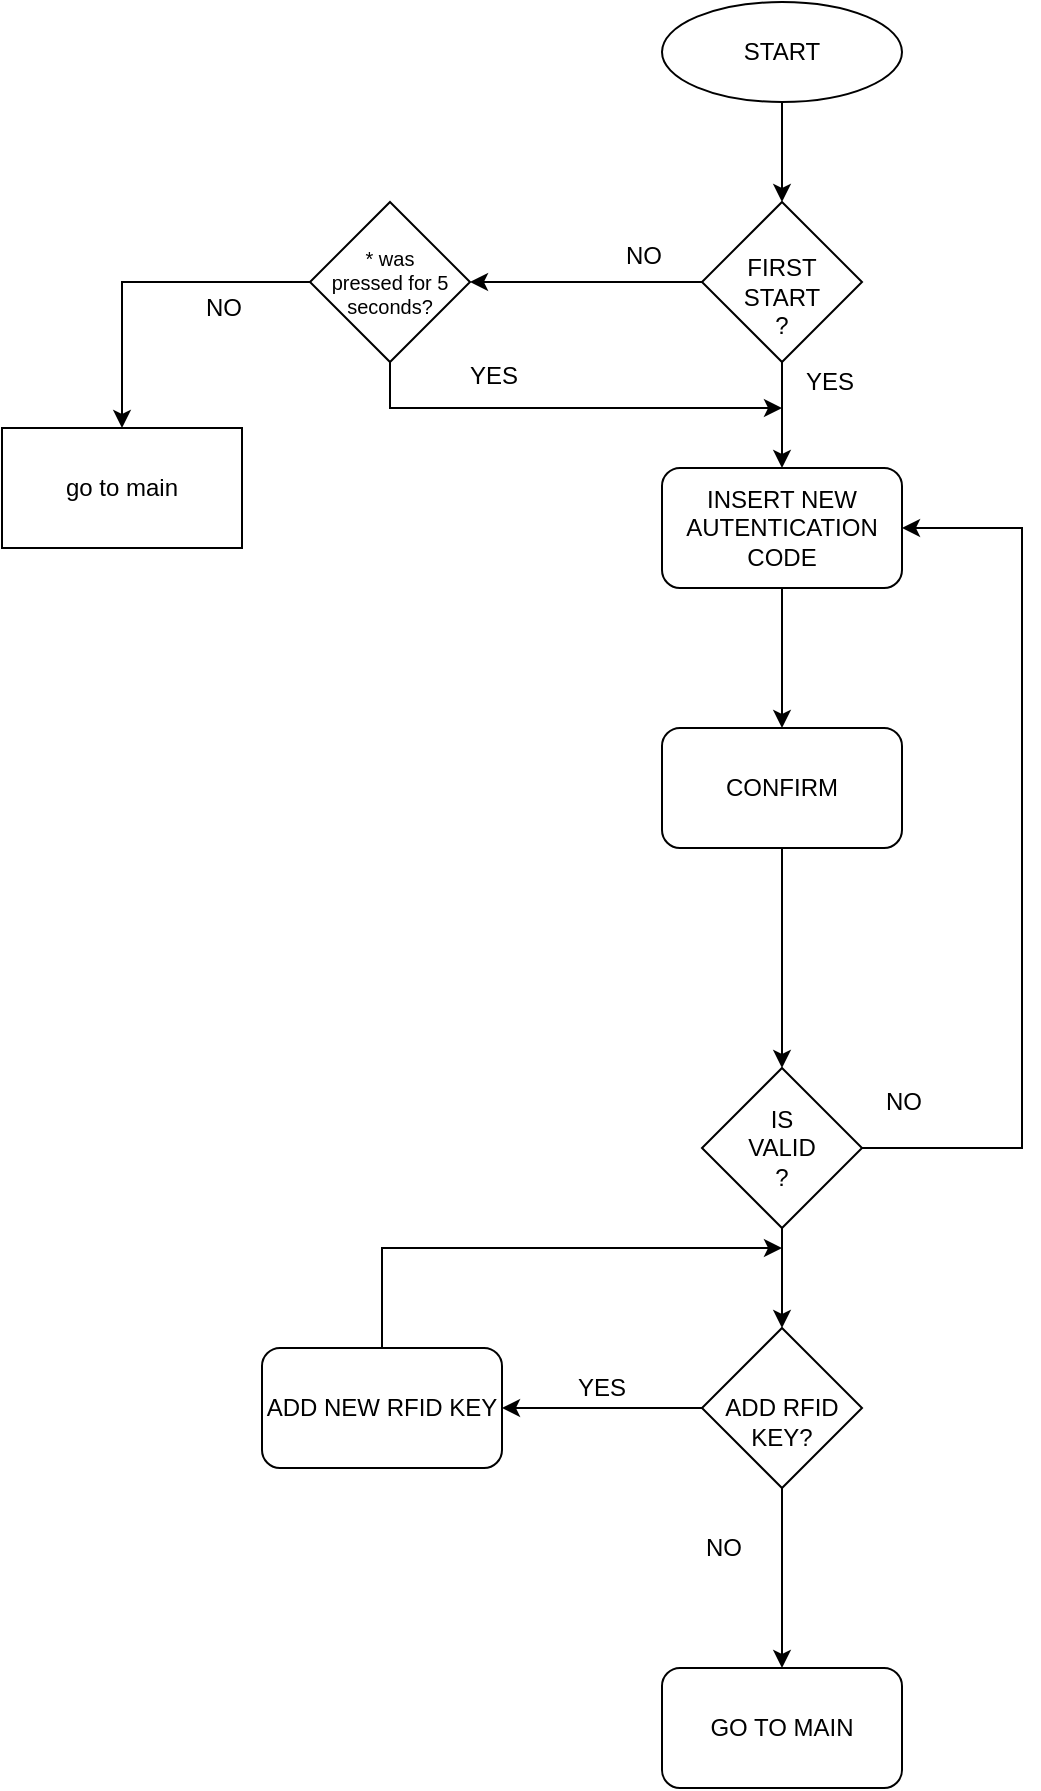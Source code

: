 <mxfile version="11.1.2" type="github"><diagram id="GzJ5kb_HZyxEJcBnKKYt" name="Page-1"><mxGraphModel dx="1185" dy="619" grid="1" gridSize="10" guides="1" tooltips="1" connect="1" arrows="1" fold="1" page="1" pageScale="1" pageWidth="827" pageHeight="1169" math="0" shadow="0"><root><mxCell id="0"/><mxCell id="1" parent="0"/><mxCell id="JQCsbGnRsWV4-WamZks8-3" style="edgeStyle=orthogonalEdgeStyle;rounded=0;orthogonalLoop=1;jettySize=auto;html=1;entryX=0.5;entryY=0;entryDx=0;entryDy=0;" parent="1" source="JQCsbGnRsWV4-WamZks8-1" target="JQCsbGnRsWV4-WamZks8-2" edge="1"><mxGeometry relative="1" as="geometry"/></mxCell><mxCell id="JQCsbGnRsWV4-WamZks8-1" value="START" style="ellipse;whiteSpace=wrap;html=1;" parent="1" vertex="1"><mxGeometry x="390" y="147" width="120" height="50" as="geometry"/></mxCell><mxCell id="JQCsbGnRsWV4-WamZks8-8" style="edgeStyle=orthogonalEdgeStyle;rounded=0;orthogonalLoop=1;jettySize=auto;html=1;exitX=0.5;exitY=1;exitDx=0;exitDy=0;entryX=0.5;entryY=0;entryDx=0;entryDy=0;" parent="1" source="JQCsbGnRsWV4-WamZks8-2" edge="1" target="JQCsbGnRsWV4-WamZks8-7"><mxGeometry relative="1" as="geometry"><mxPoint x="450" y="357" as="targetPoint"/></mxGeometry></mxCell><mxCell id="ACOr25gVCpzw2QxYrwrL-16" style="edgeStyle=orthogonalEdgeStyle;rounded=0;orthogonalLoop=1;jettySize=auto;html=1;entryX=1;entryY=0.5;entryDx=0;entryDy=0;" edge="1" parent="1" source="JQCsbGnRsWV4-WamZks8-2" target="ACOr25gVCpzw2QxYrwrL-15"><mxGeometry relative="1" as="geometry"/></mxCell><mxCell id="JQCsbGnRsWV4-WamZks8-2" value="&lt;div&gt;&lt;br&gt;&lt;/div&gt;&lt;div&gt;FIRST&lt;/div&gt;&lt;div&gt;START&lt;br&gt;&lt;/div&gt;?" style="rhombus;whiteSpace=wrap;html=1;" parent="1" vertex="1"><mxGeometry x="410" y="247" width="80" height="80" as="geometry"/></mxCell><mxCell id="JQCsbGnRsWV4-WamZks8-4" value="go to main" style="rounded=0;whiteSpace=wrap;html=1;" parent="1" vertex="1"><mxGeometry x="60" y="360" width="120" height="60" as="geometry"/></mxCell><mxCell id="JQCsbGnRsWV4-WamZks8-6" value="NO" style="text;html=1;resizable=0;points=[];autosize=1;align=left;verticalAlign=top;spacingTop=-4;" parent="1" vertex="1"><mxGeometry x="370" y="264" width="30" height="20" as="geometry"/></mxCell><mxCell id="JQCsbGnRsWV4-WamZks8-11" style="edgeStyle=orthogonalEdgeStyle;rounded=0;orthogonalLoop=1;jettySize=auto;html=1;entryX=0.5;entryY=0;entryDx=0;entryDy=0;" parent="1" source="JQCsbGnRsWV4-WamZks8-7" target="ACOr25gVCpzw2QxYrwrL-12" edge="1"><mxGeometry relative="1" as="geometry"><mxPoint x="450" y="470" as="targetPoint"/></mxGeometry></mxCell><mxCell id="JQCsbGnRsWV4-WamZks8-7" value="&lt;div&gt;INSERT NEW&lt;/div&gt;&lt;div&gt;AUTENTICATION&lt;/div&gt;&lt;div&gt;CODE&lt;/div&gt;" style="rounded=1;whiteSpace=wrap;html=1;" parent="1" vertex="1"><mxGeometry x="390" y="380" width="120" height="60" as="geometry"/></mxCell><mxCell id="JQCsbGnRsWV4-WamZks8-9" value="YES" style="text;html=1;resizable=0;points=[];autosize=1;align=left;verticalAlign=top;spacingTop=-4;" parent="1" vertex="1"><mxGeometry x="460" y="327" width="40" height="20" as="geometry"/></mxCell><mxCell id="ACOr25gVCpzw2QxYrwrL-2" style="edgeStyle=orthogonalEdgeStyle;rounded=0;orthogonalLoop=1;jettySize=auto;html=1;exitX=0.5;exitY=1;exitDx=0;exitDy=0;entryX=0.5;entryY=0;entryDx=0;entryDy=0;" edge="1" parent="1" source="JQCsbGnRsWV4-WamZks8-10" target="ACOr25gVCpzw2QxYrwrL-1"><mxGeometry relative="1" as="geometry"/></mxCell><mxCell id="ACOr25gVCpzw2QxYrwrL-13" style="edgeStyle=orthogonalEdgeStyle;rounded=0;orthogonalLoop=1;jettySize=auto;html=1;entryX=1;entryY=0.5;entryDx=0;entryDy=0;" edge="1" parent="1" source="JQCsbGnRsWV4-WamZks8-10" target="JQCsbGnRsWV4-WamZks8-7"><mxGeometry relative="1" as="geometry"><mxPoint x="510" y="390" as="targetPoint"/><Array as="points"><mxPoint x="570" y="720"/><mxPoint x="570" y="410"/></Array></mxGeometry></mxCell><mxCell id="JQCsbGnRsWV4-WamZks8-10" value="&lt;div&gt;IS &lt;br&gt;&lt;/div&gt;&lt;div&gt;VALID&lt;br&gt;&lt;/div&gt;?" style="rhombus;whiteSpace=wrap;html=1;" parent="1" vertex="1"><mxGeometry x="410" y="680" width="80" height="80" as="geometry"/></mxCell><mxCell id="JQCsbGnRsWV4-WamZks8-13" value="NO" style="text;html=1;resizable=0;points=[];autosize=1;align=left;verticalAlign=top;spacingTop=-4;" parent="1" vertex="1"><mxGeometry x="500" y="687" width="30" height="20" as="geometry"/></mxCell><mxCell id="ACOr25gVCpzw2QxYrwrL-7" style="edgeStyle=orthogonalEdgeStyle;rounded=0;orthogonalLoop=1;jettySize=auto;html=1;entryX=1;entryY=0.5;entryDx=0;entryDy=0;" edge="1" parent="1" source="ACOr25gVCpzw2QxYrwrL-1" target="ACOr25gVCpzw2QxYrwrL-3"><mxGeometry relative="1" as="geometry"/></mxCell><mxCell id="ACOr25gVCpzw2QxYrwrL-10" style="edgeStyle=orthogonalEdgeStyle;rounded=0;orthogonalLoop=1;jettySize=auto;html=1;entryX=0.5;entryY=0;entryDx=0;entryDy=0;" edge="1" parent="1" source="ACOr25gVCpzw2QxYrwrL-1" target="ACOr25gVCpzw2QxYrwrL-9"><mxGeometry relative="1" as="geometry"/></mxCell><mxCell id="ACOr25gVCpzw2QxYrwrL-1" value="&lt;div&gt;&lt;br&gt;&lt;/div&gt;&lt;div&gt;ADD RFID KEY?&lt;/div&gt;" style="rhombus;whiteSpace=wrap;html=1;" vertex="1" parent="1"><mxGeometry x="410" y="810" width="80" height="80" as="geometry"/></mxCell><mxCell id="ACOr25gVCpzw2QxYrwrL-8" style="edgeStyle=orthogonalEdgeStyle;rounded=0;orthogonalLoop=1;jettySize=auto;html=1;" edge="1" parent="1" source="ACOr25gVCpzw2QxYrwrL-3"><mxGeometry relative="1" as="geometry"><mxPoint x="450" y="770" as="targetPoint"/><Array as="points"><mxPoint x="250" y="770"/></Array></mxGeometry></mxCell><mxCell id="ACOr25gVCpzw2QxYrwrL-3" value="ADD NEW RFID KEY" style="rounded=1;whiteSpace=wrap;html=1;" vertex="1" parent="1"><mxGeometry x="190" y="820" width="120" height="60" as="geometry"/></mxCell><mxCell id="ACOr25gVCpzw2QxYrwrL-5" value="YES" style="text;html=1;resizable=0;points=[];autosize=1;align=left;verticalAlign=top;spacingTop=-4;" vertex="1" parent="1"><mxGeometry x="346" y="830" width="40" height="20" as="geometry"/></mxCell><mxCell id="ACOr25gVCpzw2QxYrwrL-9" value="GO TO MAIN " style="rounded=1;whiteSpace=wrap;html=1;" vertex="1" parent="1"><mxGeometry x="390" y="980" width="120" height="60" as="geometry"/></mxCell><mxCell id="ACOr25gVCpzw2QxYrwrL-11" value="NO" style="text;html=1;resizable=0;points=[];autosize=1;align=left;verticalAlign=top;spacingTop=-4;" vertex="1" parent="1"><mxGeometry x="410" y="910" width="30" height="20" as="geometry"/></mxCell><mxCell id="ACOr25gVCpzw2QxYrwrL-14" style="edgeStyle=orthogonalEdgeStyle;rounded=0;orthogonalLoop=1;jettySize=auto;html=1;entryX=0.5;entryY=0;entryDx=0;entryDy=0;" edge="1" parent="1" source="ACOr25gVCpzw2QxYrwrL-12" target="JQCsbGnRsWV4-WamZks8-10"><mxGeometry relative="1" as="geometry"/></mxCell><mxCell id="ACOr25gVCpzw2QxYrwrL-12" value="CONFIRM" style="rounded=1;whiteSpace=wrap;html=1;" vertex="1" parent="1"><mxGeometry x="390" y="510" width="120" height="60" as="geometry"/></mxCell><mxCell id="ACOr25gVCpzw2QxYrwrL-17" style="edgeStyle=orthogonalEdgeStyle;rounded=0;orthogonalLoop=1;jettySize=auto;html=1;entryX=0.5;entryY=0;entryDx=0;entryDy=0;" edge="1" parent="1" source="ACOr25gVCpzw2QxYrwrL-15" target="JQCsbGnRsWV4-WamZks8-4"><mxGeometry relative="1" as="geometry"/></mxCell><mxCell id="ACOr25gVCpzw2QxYrwrL-18" style="edgeStyle=orthogonalEdgeStyle;rounded=0;orthogonalLoop=1;jettySize=auto;html=1;" edge="1" parent="1" source="ACOr25gVCpzw2QxYrwrL-15"><mxGeometry relative="1" as="geometry"><mxPoint x="450" y="350" as="targetPoint"/><Array as="points"><mxPoint x="254" y="350"/><mxPoint x="450" y="350"/></Array></mxGeometry></mxCell><mxCell id="ACOr25gVCpzw2QxYrwrL-15" value="&lt;div style=&quot;font-size: 10px&quot;&gt;&lt;font style=&quot;font-size: 10px&quot;&gt;* was &lt;br&gt;&lt;/font&gt;&lt;/div&gt;&lt;div style=&quot;font-size: 10px&quot;&gt;&lt;font style=&quot;font-size: 10px&quot;&gt;pressed for 5 seconds?&lt;/font&gt;&lt;/div&gt;" style="rhombus;whiteSpace=wrap;html=1;" vertex="1" parent="1"><mxGeometry x="214" y="247" width="80" height="80" as="geometry"/></mxCell><mxCell id="ACOr25gVCpzw2QxYrwrL-19" value="NO" style="text;html=1;resizable=0;points=[];autosize=1;align=left;verticalAlign=top;spacingTop=-4;" vertex="1" parent="1"><mxGeometry x="160" y="290" width="30" height="20" as="geometry"/></mxCell><mxCell id="ACOr25gVCpzw2QxYrwrL-20" value="YES" style="text;html=1;resizable=0;points=[];autosize=1;align=left;verticalAlign=top;spacingTop=-4;" vertex="1" parent="1"><mxGeometry x="292" y="324" width="40" height="20" as="geometry"/></mxCell></root></mxGraphModel></diagram></mxfile>